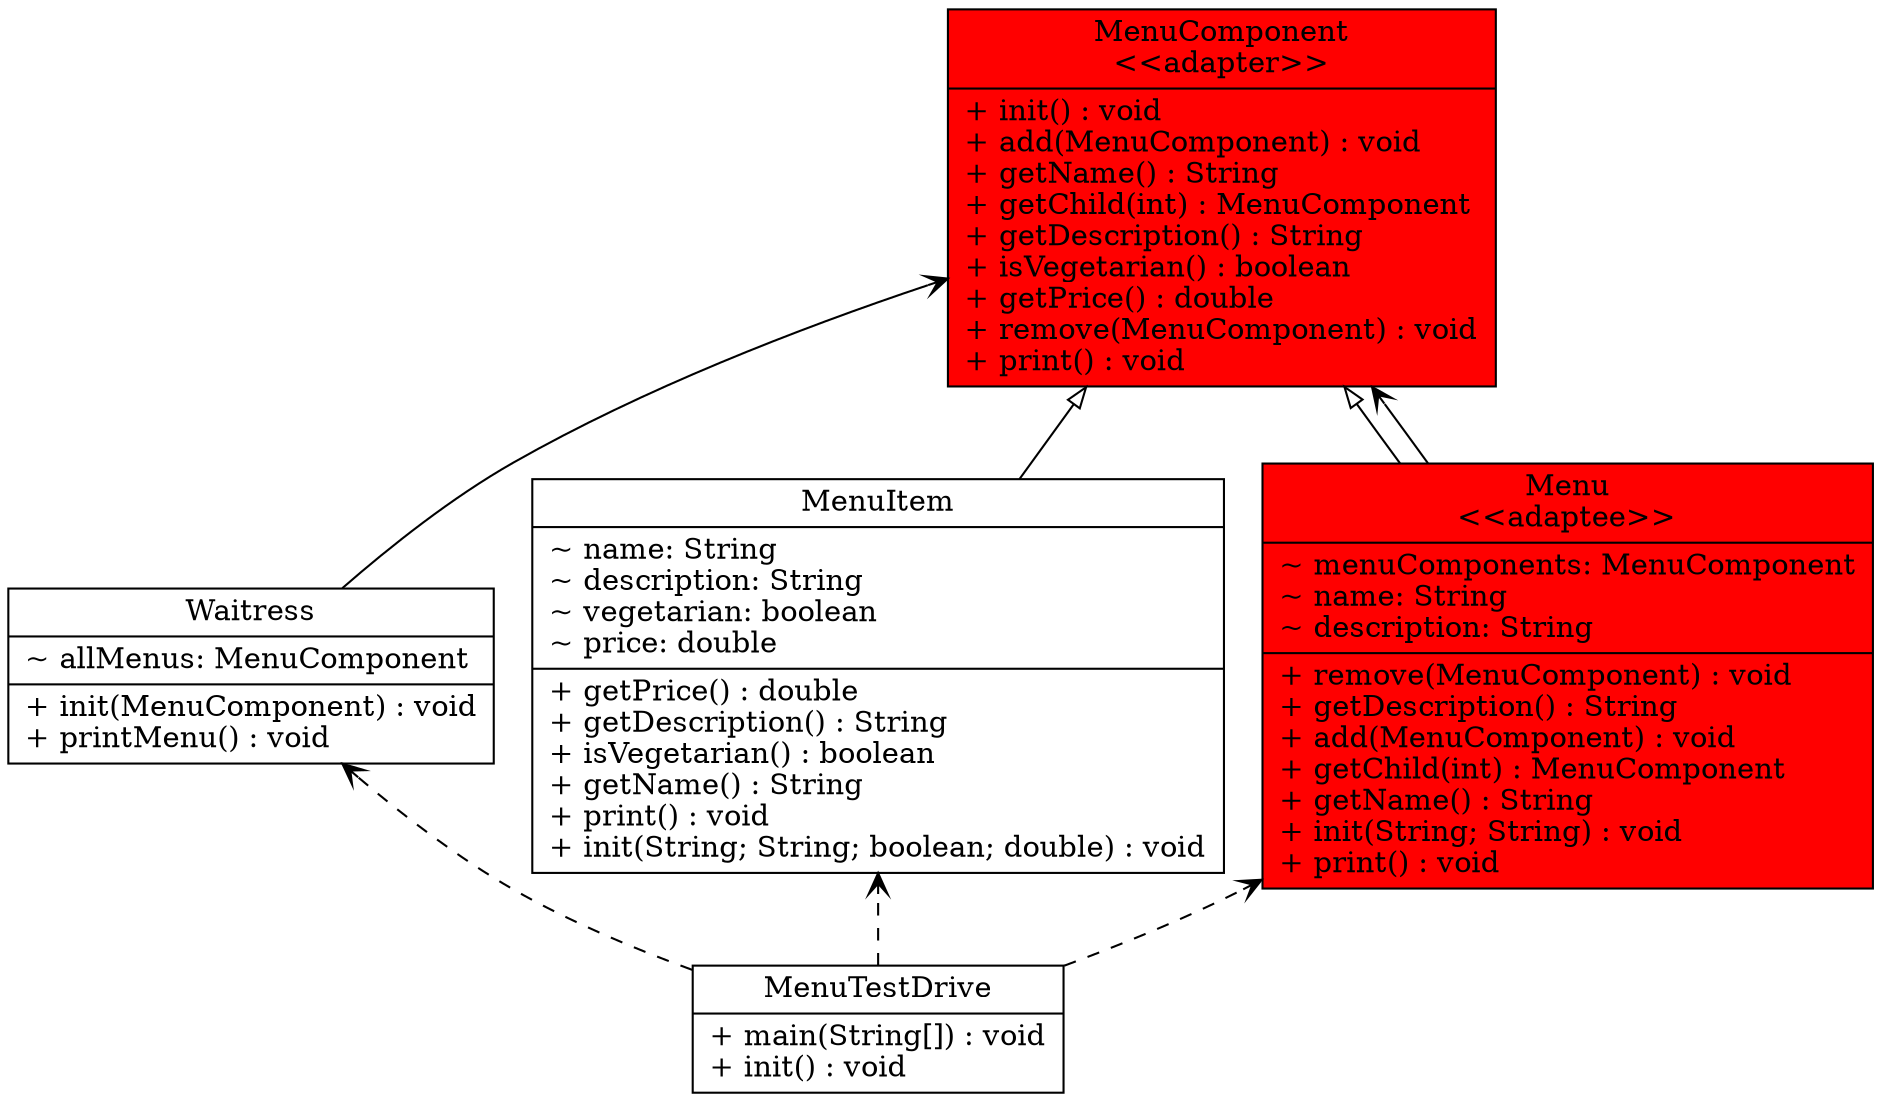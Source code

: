 digraph model{
rankdir = BT;
Waitress [
shape="record",
label = "{Waitress| ~ allMenus: MenuComponent\l|+ init(MenuComponent) : void\l+ printMenu() : void\l}"
];

MenuComponent [
shape="record",style = filled,fillcolor=red
label = "{MenuComponent\n\<\<adapter\>\>|+ init() : void\l+ add(MenuComponent) : void\l+ getName() : String\l+ getChild(int) : MenuComponent\l+ getDescription() : String\l+ isVegetarian() : boolean\l+ getPrice() : double\l+ remove(MenuComponent) : void\l+ print() : void\l}"
];

MenuItem [
shape="record",
label = "{MenuItem| ~ name: String\l~ description: String\l~ vegetarian: boolean\l~ price: double\l|+ getPrice() : double\l+ getDescription() : String\l+ isVegetarian() : boolean\l+ getName() : String\l+ print() : void\l+ init(String; String; boolean; double) : void\l}"
];

MenuTestDrive [
shape="record",
label = "{MenuTestDrive| + main(String[]) : void\l+ init() : void\l}"
];

Menu [
shape="record",style = filled,fillcolor=red
label = "{Menu\n\<\<adaptee\>\>|~ menuComponents: MenuComponent\l~ name: String\l~ description: String\l|+ remove(MenuComponent) : void\l+ getDescription() : String\l+ add(MenuComponent) : void\l+ getChild(int) : MenuComponent\l+ getName() : String\l+ init(String; String) : void\l+ print() : void\l}"
];

//writing relations between classes now
Menu -> MenuComponent [arrowhead = "empty"];
Menu -> MenuComponent [arrowhead = "vee"];
MenuItem -> MenuComponent [arrowhead = "empty"];
MenuTestDrive -> Menu [arrowhead = "vee", style = "dashed"];
MenuTestDrive -> MenuItem [arrowhead = "vee", style = "dashed"];
MenuTestDrive -> Waitress [arrowhead = "vee", style = "dashed"];
Waitress -> MenuComponent [arrowhead = "vee"];
}